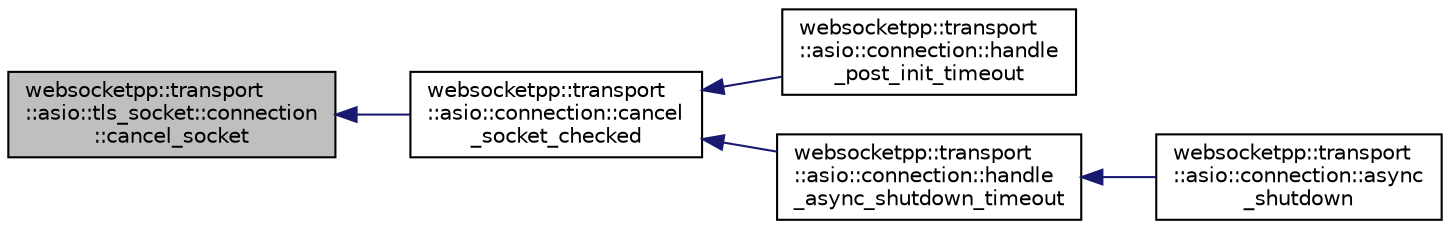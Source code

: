 digraph "websocketpp::transport::asio::tls_socket::connection::cancel_socket"
{
  edge [fontname="Helvetica",fontsize="10",labelfontname="Helvetica",labelfontsize="10"];
  node [fontname="Helvetica",fontsize="10",shape=record];
  rankdir="LR";
  Node2 [label="websocketpp::transport\l::asio::tls_socket::connection\l::cancel_socket",height=0.2,width=0.4,color="black", fillcolor="grey75", style="filled", fontcolor="black"];
  Node2 -> Node3 [dir="back",color="midnightblue",fontsize="10",style="solid"];
  Node3 [label="websocketpp::transport\l::asio::connection::cancel\l_socket_checked",height=0.2,width=0.4,color="black", fillcolor="white", style="filled",URL="$classwebsocketpp_1_1transport_1_1asio_1_1connection.html#ac4b63fadf2083ab4656ab7f1a47d3b5d",tooltip="Cancel the underlying socket and log any errors. "];
  Node3 -> Node4 [dir="back",color="midnightblue",fontsize="10",style="solid"];
  Node4 [label="websocketpp::transport\l::asio::connection::handle\l_post_init_timeout",height=0.2,width=0.4,color="black", fillcolor="white", style="filled",URL="$classwebsocketpp_1_1transport_1_1asio_1_1connection.html#a8c21e2814d440c6fe49a4514f6cf5ff1",tooltip="Post init timeout callback. "];
  Node3 -> Node5 [dir="back",color="midnightblue",fontsize="10",style="solid"];
  Node5 [label="websocketpp::transport\l::asio::connection::handle\l_async_shutdown_timeout",height=0.2,width=0.4,color="black", fillcolor="white", style="filled",URL="$classwebsocketpp_1_1transport_1_1asio_1_1connection.html#a9386ad48e8b2137987205bc4e831edfb",tooltip="Async shutdown timeout handler. "];
  Node5 -> Node6 [dir="back",color="midnightblue",fontsize="10",style="solid"];
  Node6 [label="websocketpp::transport\l::asio::connection::async\l_shutdown",height=0.2,width=0.4,color="black", fillcolor="white", style="filled",URL="$classwebsocketpp_1_1transport_1_1asio_1_1connection.html#a7a3767d922bb2cc97f71dd2fb2f0e903",tooltip="close and clean up the underlying socket "];
}
